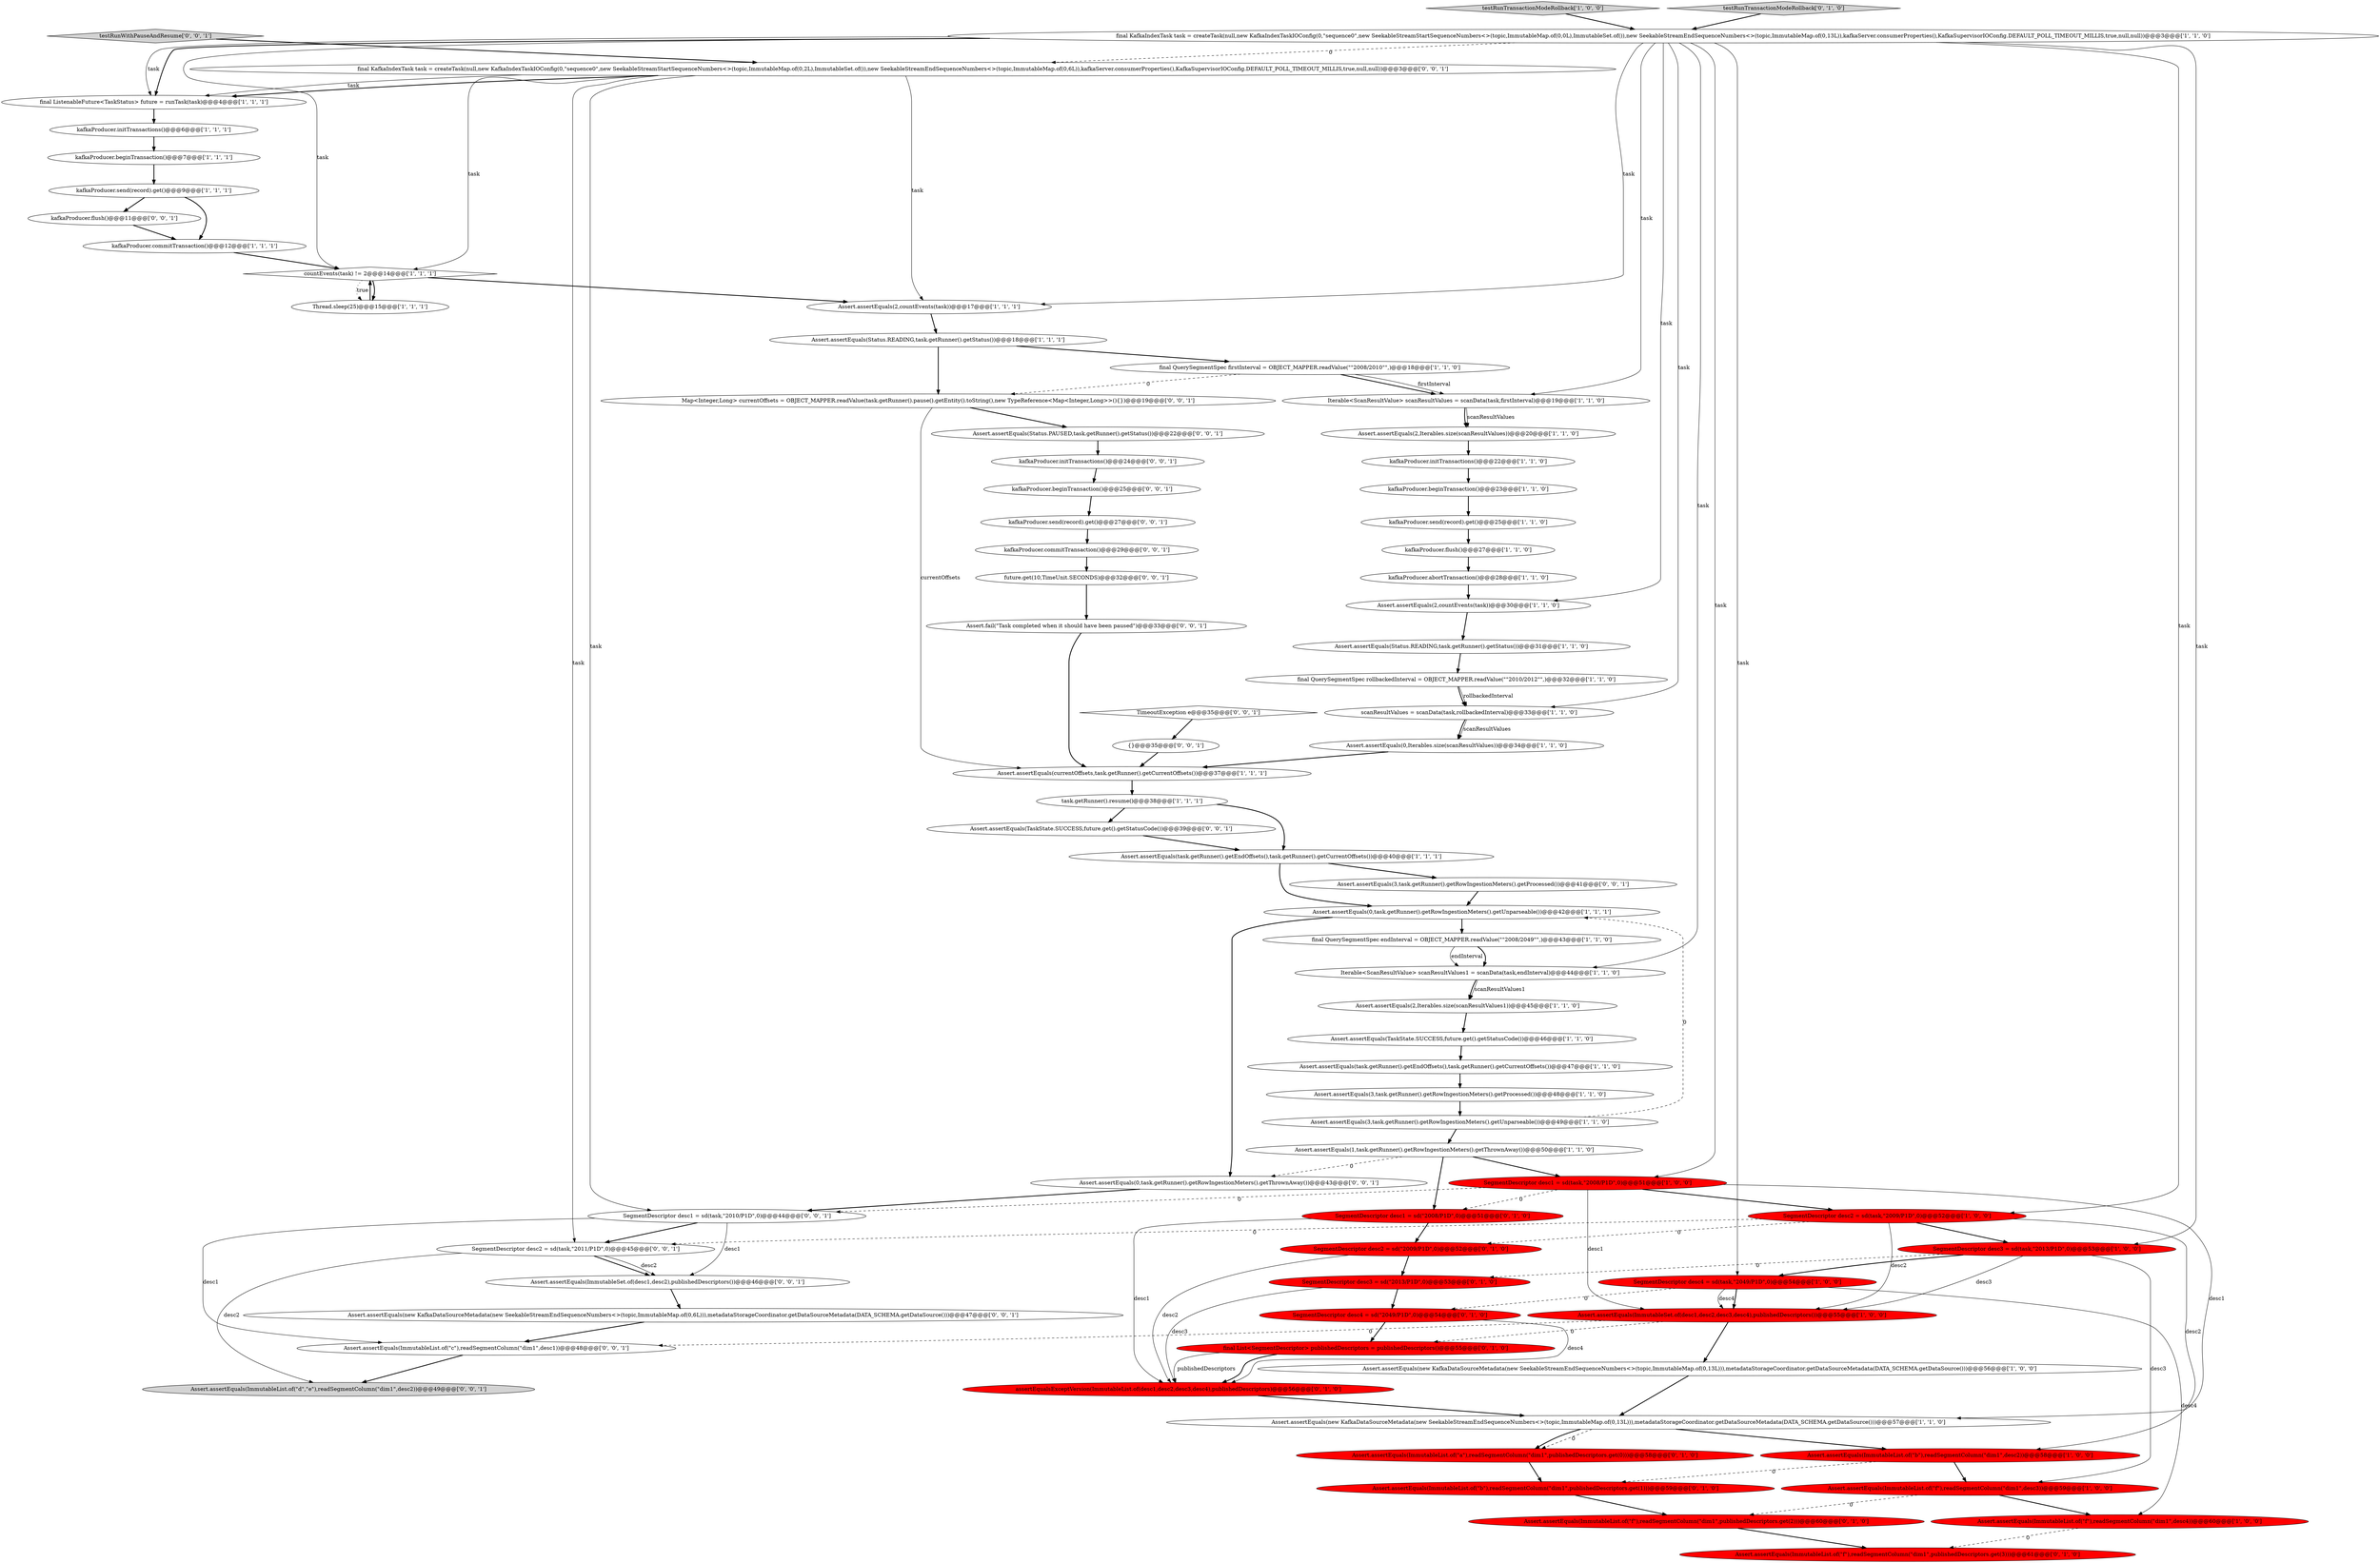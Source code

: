 digraph {
17 [style = filled, label = "Assert.assertEquals(2,countEvents(task))@@@17@@@['1', '1', '1']", fillcolor = white, shape = ellipse image = "AAA0AAABBB1BBB"];
9 [style = filled, label = "Assert.assertEquals(TaskState.SUCCESS,future.get().getStatusCode())@@@46@@@['1', '1', '0']", fillcolor = white, shape = ellipse image = "AAA0AAABBB1BBB"];
27 [style = filled, label = "final QuerySegmentSpec endInterval = OBJECT_MAPPER.readValue(\"\"2008/2049\"\",)@@@43@@@['1', '1', '0']", fillcolor = white, shape = ellipse image = "AAA0AAABBB1BBB"];
44 [style = filled, label = "SegmentDescriptor desc2 = sd(task,\"2009/P1D\",0)@@@52@@@['1', '0', '0']", fillcolor = red, shape = ellipse image = "AAA1AAABBB1BBB"];
16 [style = filled, label = "final ListenableFuture<TaskStatus> future = runTask(task)@@@4@@@['1', '1', '1']", fillcolor = white, shape = ellipse image = "AAA0AAABBB1BBB"];
20 [style = filled, label = "Assert.assertEquals(task.getRunner().getEndOffsets(),task.getRunner().getCurrentOffsets())@@@47@@@['1', '1', '0']", fillcolor = white, shape = ellipse image = "AAA0AAABBB1BBB"];
7 [style = filled, label = "final QuerySegmentSpec firstInterval = OBJECT_MAPPER.readValue(\"\"2008/2010\"\",)@@@18@@@['1', '1', '0']", fillcolor = white, shape = ellipse image = "AAA0AAABBB1BBB"];
5 [style = filled, label = "Assert.assertEquals(2,Iterables.size(scanResultValues1))@@@45@@@['1', '1', '0']", fillcolor = white, shape = ellipse image = "AAA0AAABBB1BBB"];
15 [style = filled, label = "SegmentDescriptor desc1 = sd(task,\"2008/P1D\",0)@@@51@@@['1', '0', '0']", fillcolor = red, shape = ellipse image = "AAA1AAABBB1BBB"];
11 [style = filled, label = "kafkaProducer.initTransactions()@@@6@@@['1', '1', '1']", fillcolor = white, shape = ellipse image = "AAA0AAABBB1BBB"];
53 [style = filled, label = "SegmentDescriptor desc2 = sd(\"2009/P1D\",0)@@@52@@@['0', '1', '0']", fillcolor = red, shape = ellipse image = "AAA1AAABBB2BBB"];
55 [style = filled, label = "final List<SegmentDescriptor> publishedDescriptors = publishedDescriptors()@@@55@@@['0', '1', '0']", fillcolor = red, shape = ellipse image = "AAA1AAABBB2BBB"];
70 [style = filled, label = "Assert.fail(\"Task completed when it should have been paused\")@@@33@@@['0', '0', '1']", fillcolor = white, shape = ellipse image = "AAA0AAABBB3BBB"];
72 [style = filled, label = "kafkaProducer.commitTransaction()@@@29@@@['0', '0', '1']", fillcolor = white, shape = ellipse image = "AAA0AAABBB3BBB"];
75 [style = filled, label = "SegmentDescriptor desc1 = sd(task,\"2010/P1D\",0)@@@44@@@['0', '0', '1']", fillcolor = white, shape = ellipse image = "AAA0AAABBB3BBB"];
67 [style = filled, label = "Assert.assertEquals(ImmutableSet.of(desc1,desc2),publishedDescriptors())@@@46@@@['0', '0', '1']", fillcolor = white, shape = ellipse image = "AAA0AAABBB3BBB"];
57 [style = filled, label = "Assert.assertEquals(Status.PAUSED,task.getRunner().getStatus())@@@22@@@['0', '0', '1']", fillcolor = white, shape = ellipse image = "AAA0AAABBB3BBB"];
73 [style = filled, label = "{}@@@35@@@['0', '0', '1']", fillcolor = white, shape = ellipse image = "AAA0AAABBB3BBB"];
46 [style = filled, label = "Assert.assertEquals(ImmutableList.of(\"f\"),readSegmentColumn(\"dim1\",publishedDescriptors.get(2)))@@@60@@@['0', '1', '0']", fillcolor = red, shape = ellipse image = "AAA1AAABBB2BBB"];
19 [style = filled, label = "Assert.assertEquals(currentOffsets,task.getRunner().getCurrentOffsets())@@@37@@@['1', '1', '1']", fillcolor = white, shape = ellipse image = "AAA0AAABBB1BBB"];
31 [style = filled, label = "final QuerySegmentSpec rollbackedInterval = OBJECT_MAPPER.readValue(\"\"2010/2012\"\",)@@@32@@@['1', '1', '0']", fillcolor = white, shape = ellipse image = "AAA0AAABBB1BBB"];
61 [style = filled, label = "Assert.assertEquals(3,task.getRunner().getRowIngestionMeters().getProcessed())@@@41@@@['0', '0', '1']", fillcolor = white, shape = ellipse image = "AAA0AAABBB3BBB"];
35 [style = filled, label = "Iterable<ScanResultValue> scanResultValues = scanData(task,firstInterval)@@@19@@@['1', '1', '0']", fillcolor = white, shape = ellipse image = "AAA0AAABBB1BBB"];
51 [style = filled, label = "Assert.assertEquals(ImmutableList.of(\"a\"),readSegmentColumn(\"dim1\",publishedDescriptors.get(0)))@@@58@@@['0', '1', '0']", fillcolor = red, shape = ellipse image = "AAA1AAABBB2BBB"];
69 [style = filled, label = "Assert.assertEquals(ImmutableList.of(\"c\"),readSegmentColumn(\"dim1\",desc1))@@@48@@@['0', '0', '1']", fillcolor = white, shape = ellipse image = "AAA0AAABBB3BBB"];
76 [style = filled, label = "future.get(10,TimeUnit.SECONDS)@@@32@@@['0', '0', '1']", fillcolor = white, shape = ellipse image = "AAA0AAABBB3BBB"];
68 [style = filled, label = "kafkaProducer.initTransactions()@@@24@@@['0', '0', '1']", fillcolor = white, shape = ellipse image = "AAA0AAABBB3BBB"];
77 [style = filled, label = "TimeoutException e@@@35@@@['0', '0', '1']", fillcolor = white, shape = diamond image = "AAA0AAABBB3BBB"];
24 [style = filled, label = "Assert.assertEquals(new KafkaDataSourceMetadata(new SeekableStreamEndSequenceNumbers<>(topic,ImmutableMap.of(0,13L))),metadataStorageCoordinator.getDataSourceMetadata(DATA_SCHEMA.getDataSource()))@@@57@@@['1', '1', '0']", fillcolor = white, shape = ellipse image = "AAA0AAABBB1BBB"];
34 [style = filled, label = "Assert.assertEquals(Status.READING,task.getRunner().getStatus())@@@18@@@['1', '1', '1']", fillcolor = white, shape = ellipse image = "AAA0AAABBB1BBB"];
8 [style = filled, label = "task.getRunner().resume()@@@38@@@['1', '1', '1']", fillcolor = white, shape = ellipse image = "AAA0AAABBB1BBB"];
62 [style = filled, label = "kafkaProducer.flush()@@@11@@@['0', '0', '1']", fillcolor = white, shape = ellipse image = "AAA0AAABBB3BBB"];
49 [style = filled, label = "assertEqualsExceptVersion(ImmutableList.of(desc1,desc2,desc3,desc4),publishedDescriptors)@@@56@@@['0', '1', '0']", fillcolor = red, shape = ellipse image = "AAA1AAABBB2BBB"];
36 [style = filled, label = "Assert.assertEquals(3,task.getRunner().getRowIngestionMeters().getUnparseable())@@@49@@@['1', '1', '0']", fillcolor = white, shape = ellipse image = "AAA0AAABBB1BBB"];
60 [style = filled, label = "Assert.assertEquals(new KafkaDataSourceMetadata(new SeekableStreamEndSequenceNumbers<>(topic,ImmutableMap.of(0,6L))),metadataStorageCoordinator.getDataSourceMetadata(DATA_SCHEMA.getDataSource()))@@@47@@@['0', '0', '1']", fillcolor = white, shape = ellipse image = "AAA0AAABBB3BBB"];
13 [style = filled, label = "countEvents(task) != 2@@@14@@@['1', '1', '1']", fillcolor = white, shape = diamond image = "AAA0AAABBB1BBB"];
54 [style = filled, label = "SegmentDescriptor desc4 = sd(\"2049/P1D\",0)@@@54@@@['0', '1', '0']", fillcolor = red, shape = ellipse image = "AAA1AAABBB2BBB"];
18 [style = filled, label = "Assert.assertEquals(task.getRunner().getEndOffsets(),task.getRunner().getCurrentOffsets())@@@40@@@['1', '1', '1']", fillcolor = white, shape = ellipse image = "AAA0AAABBB1BBB"];
0 [style = filled, label = "kafkaProducer.initTransactions()@@@22@@@['1', '1', '0']", fillcolor = white, shape = ellipse image = "AAA0AAABBB1BBB"];
23 [style = filled, label = "SegmentDescriptor desc4 = sd(task,\"2049/P1D\",0)@@@54@@@['1', '0', '0']", fillcolor = red, shape = ellipse image = "AAA1AAABBB1BBB"];
42 [style = filled, label = "Assert.assertEquals(ImmutableList.of(\"b\"),readSegmentColumn(\"dim1\",desc2))@@@58@@@['1', '0', '0']", fillcolor = red, shape = ellipse image = "AAA1AAABBB1BBB"];
28 [style = filled, label = "Iterable<ScanResultValue> scanResultValues1 = scanData(task,endInterval)@@@44@@@['1', '1', '0']", fillcolor = white, shape = ellipse image = "AAA0AAABBB1BBB"];
74 [style = filled, label = "testRunWithPauseAndResume['0', '0', '1']", fillcolor = lightgray, shape = diamond image = "AAA0AAABBB3BBB"];
26 [style = filled, label = "Assert.assertEquals(0,Iterables.size(scanResultValues))@@@34@@@['1', '1', '0']", fillcolor = white, shape = ellipse image = "AAA0AAABBB1BBB"];
41 [style = filled, label = "testRunTransactionModeRollback['1', '0', '0']", fillcolor = lightgray, shape = diamond image = "AAA0AAABBB1BBB"];
14 [style = filled, label = "Assert.assertEquals(Status.READING,task.getRunner().getStatus())@@@31@@@['1', '1', '0']", fillcolor = white, shape = ellipse image = "AAA0AAABBB1BBB"];
37 [style = filled, label = "kafkaProducer.send(record).get()@@@9@@@['1', '1', '1']", fillcolor = white, shape = ellipse image = "AAA0AAABBB1BBB"];
56 [style = filled, label = "SegmentDescriptor desc3 = sd(\"2013/P1D\",0)@@@53@@@['0', '1', '0']", fillcolor = red, shape = ellipse image = "AAA1AAABBB2BBB"];
65 [style = filled, label = "SegmentDescriptor desc2 = sd(task,\"2011/P1D\",0)@@@45@@@['0', '0', '1']", fillcolor = white, shape = ellipse image = "AAA0AAABBB3BBB"];
25 [style = filled, label = "Assert.assertEquals(2,countEvents(task))@@@30@@@['1', '1', '0']", fillcolor = white, shape = ellipse image = "AAA0AAABBB1BBB"];
43 [style = filled, label = "Thread.sleep(25)@@@15@@@['1', '1', '1']", fillcolor = white, shape = ellipse image = "AAA0AAABBB1BBB"];
3 [style = filled, label = "kafkaProducer.send(record).get()@@@25@@@['1', '1', '0']", fillcolor = white, shape = ellipse image = "AAA0AAABBB1BBB"];
47 [style = filled, label = "Assert.assertEquals(ImmutableList.of(\"f\"),readSegmentColumn(\"dim1\",publishedDescriptors.get(3)))@@@61@@@['0', '1', '0']", fillcolor = red, shape = ellipse image = "AAA1AAABBB2BBB"];
22 [style = filled, label = "SegmentDescriptor desc3 = sd(task,\"2013/P1D\",0)@@@53@@@['1', '0', '0']", fillcolor = red, shape = ellipse image = "AAA1AAABBB1BBB"];
29 [style = filled, label = "Assert.assertEquals(1,task.getRunner().getRowIngestionMeters().getThrownAway())@@@50@@@['1', '1', '0']", fillcolor = white, shape = ellipse image = "AAA0AAABBB1BBB"];
33 [style = filled, label = "Assert.assertEquals(new KafkaDataSourceMetadata(new SeekableStreamEndSequenceNumbers<>(topic,ImmutableMap.of(0,13L))),metadataStorageCoordinator.getDataSourceMetadata(DATA_SCHEMA.getDataSource()))@@@56@@@['1', '0', '0']", fillcolor = white, shape = ellipse image = "AAA0AAABBB1BBB"];
78 [style = filled, label = "Assert.assertEquals(ImmutableList.of(\"d\",\"e\"),readSegmentColumn(\"dim1\",desc2))@@@49@@@['0', '0', '1']", fillcolor = lightgray, shape = ellipse image = "AAA0AAABBB3BBB"];
6 [style = filled, label = "Assert.assertEquals(ImmutableList.of(\"f\"),readSegmentColumn(\"dim1\",desc3))@@@59@@@['1', '0', '0']", fillcolor = red, shape = ellipse image = "AAA1AAABBB1BBB"];
1 [style = filled, label = "Assert.assertEquals(ImmutableSet.of(desc1,desc2,desc3,desc4),publishedDescriptors())@@@55@@@['1', '0', '0']", fillcolor = red, shape = ellipse image = "AAA1AAABBB1BBB"];
4 [style = filled, label = "kafkaProducer.abortTransaction()@@@28@@@['1', '1', '0']", fillcolor = white, shape = ellipse image = "AAA0AAABBB1BBB"];
59 [style = filled, label = "Assert.assertEquals(TaskState.SUCCESS,future.get().getStatusCode())@@@39@@@['0', '0', '1']", fillcolor = white, shape = ellipse image = "AAA0AAABBB3BBB"];
66 [style = filled, label = "kafkaProducer.send(record).get()@@@27@@@['0', '0', '1']", fillcolor = white, shape = ellipse image = "AAA0AAABBB3BBB"];
39 [style = filled, label = "Assert.assertEquals(2,Iterables.size(scanResultValues))@@@20@@@['1', '1', '0']", fillcolor = white, shape = ellipse image = "AAA0AAABBB1BBB"];
2 [style = filled, label = "kafkaProducer.flush()@@@27@@@['1', '1', '0']", fillcolor = white, shape = ellipse image = "AAA0AAABBB1BBB"];
12 [style = filled, label = "kafkaProducer.beginTransaction()@@@7@@@['1', '1', '1']", fillcolor = white, shape = ellipse image = "AAA0AAABBB1BBB"];
21 [style = filled, label = "kafkaProducer.commitTransaction()@@@12@@@['1', '1', '1']", fillcolor = white, shape = ellipse image = "AAA0AAABBB1BBB"];
32 [style = filled, label = "Assert.assertEquals(3,task.getRunner().getRowIngestionMeters().getProcessed())@@@48@@@['1', '1', '0']", fillcolor = white, shape = ellipse image = "AAA0AAABBB1BBB"];
30 [style = filled, label = "final KafkaIndexTask task = createTask(null,new KafkaIndexTaskIOConfig(0,\"sequence0\",new SeekableStreamStartSequenceNumbers<>(topic,ImmutableMap.of(0,0L),ImmutableSet.of()),new SeekableStreamEndSequenceNumbers<>(topic,ImmutableMap.of(0,13L)),kafkaServer.consumerProperties(),KafkaSupervisorIOConfig.DEFAULT_POLL_TIMEOUT_MILLIS,true,null,null))@@@3@@@['1', '1', '0']", fillcolor = white, shape = ellipse image = "AAA0AAABBB1BBB"];
40 [style = filled, label = "Assert.assertEquals(0,task.getRunner().getRowIngestionMeters().getUnparseable())@@@42@@@['1', '1', '1']", fillcolor = white, shape = ellipse image = "AAA0AAABBB1BBB"];
50 [style = filled, label = "testRunTransactionModeRollback['0', '1', '0']", fillcolor = lightgray, shape = diamond image = "AAA0AAABBB2BBB"];
38 [style = filled, label = "scanResultValues = scanData(task,rollbackedInterval)@@@33@@@['1', '1', '0']", fillcolor = white, shape = ellipse image = "AAA0AAABBB1BBB"];
45 [style = filled, label = "Assert.assertEquals(ImmutableList.of(\"f\"),readSegmentColumn(\"dim1\",desc4))@@@60@@@['1', '0', '0']", fillcolor = red, shape = ellipse image = "AAA1AAABBB1BBB"];
58 [style = filled, label = "kafkaProducer.beginTransaction()@@@25@@@['0', '0', '1']", fillcolor = white, shape = ellipse image = "AAA0AAABBB3BBB"];
64 [style = filled, label = "final KafkaIndexTask task = createTask(null,new KafkaIndexTaskIOConfig(0,\"sequence0\",new SeekableStreamStartSequenceNumbers<>(topic,ImmutableMap.of(0,2L),ImmutableSet.of()),new SeekableStreamEndSequenceNumbers<>(topic,ImmutableMap.of(0,6L)),kafkaServer.consumerProperties(),KafkaSupervisorIOConfig.DEFAULT_POLL_TIMEOUT_MILLIS,true,null,null))@@@3@@@['0', '0', '1']", fillcolor = white, shape = ellipse image = "AAA0AAABBB3BBB"];
71 [style = filled, label = "Assert.assertEquals(0,task.getRunner().getRowIngestionMeters().getThrownAway())@@@43@@@['0', '0', '1']", fillcolor = white, shape = ellipse image = "AAA0AAABBB3BBB"];
48 [style = filled, label = "SegmentDescriptor desc1 = sd(\"2008/P1D\",0)@@@51@@@['0', '1', '0']", fillcolor = red, shape = ellipse image = "AAA1AAABBB2BBB"];
10 [style = filled, label = "kafkaProducer.beginTransaction()@@@23@@@['1', '1', '0']", fillcolor = white, shape = ellipse image = "AAA0AAABBB1BBB"];
63 [style = filled, label = "Map<Integer,Long> currentOffsets = OBJECT_MAPPER.readValue(task.getRunner().pause().getEntity().toString(),new TypeReference<Map<Integer,Long>>(){})@@@19@@@['0', '0', '1']", fillcolor = white, shape = ellipse image = "AAA0AAABBB3BBB"];
52 [style = filled, label = "Assert.assertEquals(ImmutableList.of(\"b\"),readSegmentColumn(\"dim1\",publishedDescriptors.get(1)))@@@59@@@['0', '1', '0']", fillcolor = red, shape = ellipse image = "AAA1AAABBB2BBB"];
54->55 [style = bold, label=""];
29->15 [style = bold, label=""];
1->55 [style = dashed, label="0"];
65->67 [style = bold, label=""];
4->25 [style = bold, label=""];
5->9 [style = bold, label=""];
30->23 [style = solid, label="task"];
36->29 [style = bold, label=""];
55->49 [style = bold, label=""];
27->28 [style = bold, label=""];
29->71 [style = dashed, label="0"];
55->49 [style = solid, label="publishedDescriptors"];
7->35 [style = bold, label=""];
30->15 [style = solid, label="task"];
67->60 [style = bold, label=""];
25->14 [style = bold, label=""];
64->16 [style = bold, label=""];
7->63 [style = dashed, label="0"];
31->38 [style = solid, label="rollbackedInterval"];
69->78 [style = bold, label=""];
56->54 [style = bold, label=""];
36->40 [style = dashed, label="0"];
49->24 [style = bold, label=""];
30->28 [style = solid, label="task"];
13->17 [style = bold, label=""];
1->33 [style = bold, label=""];
18->61 [style = bold, label=""];
30->22 [style = solid, label="task"];
37->62 [style = bold, label=""];
64->75 [style = solid, label="task"];
38->26 [style = bold, label=""];
30->17 [style = solid, label="task"];
65->78 [style = solid, label="desc2"];
27->28 [style = solid, label="endInterval"];
30->38 [style = solid, label="task"];
64->65 [style = solid, label="task"];
21->13 [style = bold, label=""];
15->1 [style = solid, label="desc1"];
28->5 [style = bold, label=""];
63->19 [style = solid, label="currentOffsets"];
8->18 [style = bold, label=""];
50->30 [style = bold, label=""];
22->6 [style = solid, label="desc3"];
37->21 [style = bold, label=""];
24->51 [style = dashed, label="0"];
11->12 [style = bold, label=""];
75->65 [style = bold, label=""];
2->4 [style = bold, label=""];
22->23 [style = bold, label=""];
71->75 [style = bold, label=""];
12->37 [style = bold, label=""];
43->13 [style = bold, label=""];
65->67 [style = solid, label="desc2"];
28->5 [style = solid, label="scanResultValues1"];
7->35 [style = solid, label="firstInterval"];
17->34 [style = bold, label=""];
41->30 [style = bold, label=""];
22->1 [style = solid, label="desc3"];
3->2 [style = bold, label=""];
13->43 [style = bold, label=""];
59->18 [style = bold, label=""];
32->36 [style = bold, label=""];
53->56 [style = bold, label=""];
44->22 [style = bold, label=""];
61->40 [style = bold, label=""];
75->69 [style = solid, label="desc1"];
23->1 [style = solid, label="desc4"];
30->44 [style = solid, label="task"];
73->19 [style = bold, label=""];
45->47 [style = dashed, label="0"];
48->49 [style = solid, label="desc1"];
15->75 [style = dashed, label="0"];
24->51 [style = bold, label=""];
64->16 [style = solid, label="task"];
52->46 [style = bold, label=""];
64->17 [style = solid, label="task"];
44->53 [style = dashed, label="0"];
77->73 [style = bold, label=""];
53->49 [style = solid, label="desc2"];
18->40 [style = bold, label=""];
35->39 [style = bold, label=""];
63->57 [style = bold, label=""];
15->44 [style = bold, label=""];
15->48 [style = dashed, label="0"];
9->20 [style = bold, label=""];
31->38 [style = bold, label=""];
70->19 [style = bold, label=""];
8->59 [style = bold, label=""];
51->52 [style = bold, label=""];
26->19 [style = bold, label=""];
54->49 [style = solid, label="desc4"];
57->68 [style = bold, label=""];
58->66 [style = bold, label=""];
40->71 [style = bold, label=""];
22->56 [style = dashed, label="0"];
40->27 [style = bold, label=""];
33->24 [style = bold, label=""];
14->31 [style = bold, label=""];
76->70 [style = bold, label=""];
30->25 [style = solid, label="task"];
30->13 [style = solid, label="task"];
60->69 [style = bold, label=""];
56->49 [style = solid, label="desc3"];
30->16 [style = solid, label="task"];
15->24 [style = solid, label="desc1"];
24->42 [style = bold, label=""];
30->64 [style = dashed, label="0"];
16->11 [style = bold, label=""];
1->69 [style = dashed, label="0"];
44->65 [style = dashed, label="0"];
34->7 [style = bold, label=""];
20->32 [style = bold, label=""];
10->3 [style = bold, label=""];
74->64 [style = bold, label=""];
48->53 [style = bold, label=""];
30->35 [style = solid, label="task"];
46->47 [style = bold, label=""];
13->43 [style = dotted, label="true"];
19->8 [style = bold, label=""];
72->76 [style = bold, label=""];
23->54 [style = dashed, label="0"];
35->39 [style = solid, label="scanResultValues"];
6->46 [style = dashed, label="0"];
75->67 [style = solid, label="desc1"];
0->10 [style = bold, label=""];
39->0 [style = bold, label=""];
42->6 [style = bold, label=""];
44->1 [style = solid, label="desc2"];
44->42 [style = solid, label="desc2"];
23->45 [style = solid, label="desc4"];
23->1 [style = bold, label=""];
66->72 [style = bold, label=""];
64->13 [style = solid, label="task"];
29->48 [style = bold, label=""];
42->52 [style = dashed, label="0"];
30->16 [style = bold, label=""];
6->45 [style = bold, label=""];
38->26 [style = solid, label="scanResultValues"];
62->21 [style = bold, label=""];
68->58 [style = bold, label=""];
34->63 [style = bold, label=""];
}

